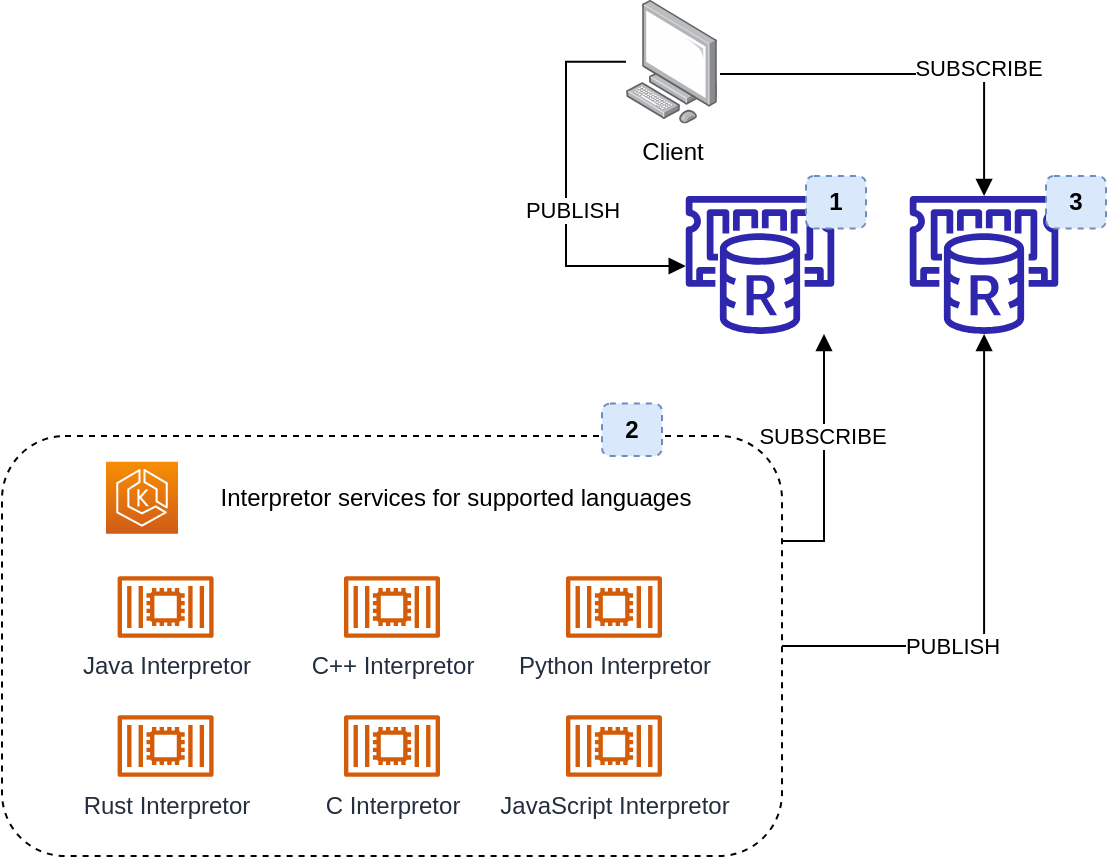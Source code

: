 <mxfile version="15.7.1" type="github">
  <diagram id="CxVSHzd_doAoFEGoSuhs" name="Page-1">
    <mxGraphModel dx="1063" dy="623" grid="1" gridSize="10" guides="1" tooltips="1" connect="1" arrows="1" fold="1" page="1" pageScale="1" pageWidth="827" pageHeight="1169" math="0" shadow="0">
      <root>
        <mxCell id="0" />
        <mxCell id="1" parent="0" />
        <mxCell id="c8ZKSFQab_wwVtqAm06O-29" style="edgeStyle=orthogonalEdgeStyle;rounded=0;orthogonalLoop=1;jettySize=auto;html=1;endArrow=block;endFill=1;exitX=1;exitY=0.25;exitDx=0;exitDy=0;" edge="1" parent="1" source="c8ZKSFQab_wwVtqAm06O-26" target="c8ZKSFQab_wwVtqAm06O-35">
          <mxGeometry relative="1" as="geometry">
            <mxPoint x="449.2" y="440" as="targetPoint" />
            <Array as="points">
              <mxPoint x="449" y="363" />
              <mxPoint x="449" y="225" />
            </Array>
          </mxGeometry>
        </mxCell>
        <mxCell id="c8ZKSFQab_wwVtqAm06O-30" value="SUBSCRIBE" style="edgeLabel;html=1;align=center;verticalAlign=middle;resizable=0;points=[];" vertex="1" connectable="0" parent="c8ZKSFQab_wwVtqAm06O-29">
          <mxGeometry x="0.182" y="1" relative="1" as="geometry">
            <mxPoint as="offset" />
          </mxGeometry>
        </mxCell>
        <mxCell id="c8ZKSFQab_wwVtqAm06O-32" style="edgeStyle=orthogonalEdgeStyle;rounded=0;orthogonalLoop=1;jettySize=auto;html=1;endArrow=block;endFill=1;exitX=1;exitY=0.5;exitDx=0;exitDy=0;" edge="1" parent="1" source="c8ZKSFQab_wwVtqAm06O-26" target="c8ZKSFQab_wwVtqAm06O-36">
          <mxGeometry relative="1" as="geometry">
            <mxPoint x="575" y="470" as="targetPoint" />
          </mxGeometry>
        </mxCell>
        <mxCell id="c8ZKSFQab_wwVtqAm06O-33" value="PUBLISH" style="edgeLabel;html=1;align=center;verticalAlign=middle;resizable=0;points=[];" vertex="1" connectable="0" parent="c8ZKSFQab_wwVtqAm06O-32">
          <mxGeometry x="-0.444" y="3" relative="1" as="geometry">
            <mxPoint x="13" y="3" as="offset" />
          </mxGeometry>
        </mxCell>
        <mxCell id="c8ZKSFQab_wwVtqAm06O-26" value="" style="rounded=1;whiteSpace=wrap;html=1;dashed=1;" vertex="1" parent="1">
          <mxGeometry x="38" y="310" width="390" height="210" as="geometry" />
        </mxCell>
        <mxCell id="c8ZKSFQab_wwVtqAm06O-37" style="edgeStyle=orthogonalEdgeStyle;rounded=0;orthogonalLoop=1;jettySize=auto;html=1;endArrow=block;endFill=1;exitX=1.031;exitY=0.599;exitDx=0;exitDy=0;exitPerimeter=0;" edge="1" parent="1" source="c8ZKSFQab_wwVtqAm06O-46" target="c8ZKSFQab_wwVtqAm06O-36">
          <mxGeometry relative="1" as="geometry">
            <mxPoint x="440" y="120" as="sourcePoint" />
          </mxGeometry>
        </mxCell>
        <mxCell id="c8ZKSFQab_wwVtqAm06O-45" value="SUBSCRIBE" style="edgeLabel;html=1;align=center;verticalAlign=middle;resizable=0;points=[];" vertex="1" connectable="0" parent="c8ZKSFQab_wwVtqAm06O-37">
          <mxGeometry x="0.337" y="3" relative="1" as="geometry">
            <mxPoint as="offset" />
          </mxGeometry>
        </mxCell>
        <mxCell id="c8ZKSFQab_wwVtqAm06O-23" value="Interpretor services for supported languages" style="text;html=1;strokeColor=none;fillColor=none;align=center;verticalAlign=middle;whiteSpace=wrap;rounded=0;" vertex="1" parent="1">
          <mxGeometry x="120" y="325.9" width="290" height="30" as="geometry" />
        </mxCell>
        <mxCell id="c8ZKSFQab_wwVtqAm06O-35" value="" style="sketch=0;outlineConnect=0;fontColor=#232F3E;gradientColor=none;fillColor=#2E27AD;strokeColor=none;dashed=0;verticalLabelPosition=bottom;verticalAlign=top;align=center;html=1;fontSize=12;fontStyle=0;aspect=fixed;pointerEvents=1;shape=mxgraph.aws4.elasticache_for_redis;" vertex="1" parent="1">
          <mxGeometry x="378" y="190" width="78" height="69" as="geometry" />
        </mxCell>
        <mxCell id="c8ZKSFQab_wwVtqAm06O-36" value="" style="sketch=0;outlineConnect=0;fontColor=#232F3E;gradientColor=none;fillColor=#2E27AD;strokeColor=none;dashed=0;verticalLabelPosition=bottom;verticalAlign=top;align=center;html=1;fontSize=12;fontStyle=0;aspect=fixed;pointerEvents=1;shape=mxgraph.aws4.elasticache_for_redis;" vertex="1" parent="1">
          <mxGeometry x="490" y="190" width="78" height="69" as="geometry" />
        </mxCell>
        <mxCell id="c8ZKSFQab_wwVtqAm06O-49" style="edgeStyle=orthogonalEdgeStyle;rounded=0;orthogonalLoop=1;jettySize=auto;html=1;endArrow=block;endFill=1;" edge="1" parent="1" source="c8ZKSFQab_wwVtqAm06O-46" target="c8ZKSFQab_wwVtqAm06O-35">
          <mxGeometry relative="1" as="geometry">
            <Array as="points">
              <mxPoint x="320" y="123" />
              <mxPoint x="320" y="225" />
            </Array>
          </mxGeometry>
        </mxCell>
        <mxCell id="c8ZKSFQab_wwVtqAm06O-50" value="PUBLISH" style="edgeLabel;html=1;align=center;verticalAlign=middle;resizable=0;points=[];" vertex="1" connectable="0" parent="c8ZKSFQab_wwVtqAm06O-49">
          <mxGeometry x="0.084" y="3" relative="1" as="geometry">
            <mxPoint as="offset" />
          </mxGeometry>
        </mxCell>
        <mxCell id="c8ZKSFQab_wwVtqAm06O-46" value="Client" style="points=[];aspect=fixed;html=1;align=center;shadow=0;dashed=0;image;image=img/lib/allied_telesis/computer_and_terminals/Personal_Computer.svg;" vertex="1" parent="1">
          <mxGeometry x="350" y="92" width="45.6" height="61.8" as="geometry" />
        </mxCell>
        <mxCell id="c8ZKSFQab_wwVtqAm06O-51" value="&lt;b&gt;1&lt;/b&gt;" style="rounded=1;whiteSpace=wrap;html=1;dashed=1;fillColor=#dae8fc;strokeColor=#6c8ebf;" vertex="1" parent="1">
          <mxGeometry x="440" y="180" width="30" height="26.2" as="geometry" />
        </mxCell>
        <mxCell id="c8ZKSFQab_wwVtqAm06O-52" value="&lt;b&gt;2&lt;/b&gt;" style="rounded=1;whiteSpace=wrap;html=1;dashed=1;fillColor=#dae8fc;strokeColor=#6c8ebf;" vertex="1" parent="1">
          <mxGeometry x="338" y="293.8" width="30" height="26.2" as="geometry" />
        </mxCell>
        <mxCell id="c8ZKSFQab_wwVtqAm06O-53" value="&lt;b&gt;3&lt;/b&gt;" style="rounded=1;whiteSpace=wrap;html=1;dashed=1;fillColor=#dae8fc;strokeColor=#6c8ebf;" vertex="1" parent="1">
          <mxGeometry x="560" y="180" width="30" height="26.2" as="geometry" />
        </mxCell>
        <mxCell id="c8ZKSFQab_wwVtqAm06O-55" value="" style="sketch=0;points=[[0,0,0],[0.25,0,0],[0.5,0,0],[0.75,0,0],[1,0,0],[0,1,0],[0.25,1,0],[0.5,1,0],[0.75,1,0],[1,1,0],[0,0.25,0],[0,0.5,0],[0,0.75,0],[1,0.25,0],[1,0.5,0],[1,0.75,0]];outlineConnect=0;fontColor=#232F3E;gradientColor=#F78E04;gradientDirection=north;fillColor=#D05C17;strokeColor=#ffffff;dashed=0;verticalLabelPosition=bottom;verticalAlign=top;align=center;html=1;fontSize=12;fontStyle=0;aspect=fixed;shape=mxgraph.aws4.resourceIcon;resIcon=mxgraph.aws4.eks;" vertex="1" parent="1">
          <mxGeometry x="90" y="322.9" width="36" height="36" as="geometry" />
        </mxCell>
        <mxCell id="c8ZKSFQab_wwVtqAm06O-56" value="Java Interpretor" style="sketch=0;outlineConnect=0;fontColor=#232F3E;gradientColor=none;fillColor=#D45B07;strokeColor=none;dashed=0;verticalLabelPosition=bottom;verticalAlign=top;align=center;html=1;fontSize=12;fontStyle=0;aspect=fixed;pointerEvents=1;shape=mxgraph.aws4.container_2;" vertex="1" parent="1">
          <mxGeometry x="95.8" y="380" width="48" height="31" as="geometry" />
        </mxCell>
        <mxCell id="c8ZKSFQab_wwVtqAm06O-57" value="C++ Interpretor" style="sketch=0;outlineConnect=0;fontColor=#232F3E;gradientColor=none;fillColor=#D45B07;strokeColor=none;dashed=0;verticalLabelPosition=bottom;verticalAlign=top;align=center;html=1;fontSize=12;fontStyle=0;aspect=fixed;pointerEvents=1;shape=mxgraph.aws4.container_2;" vertex="1" parent="1">
          <mxGeometry x="209" y="380" width="48" height="31" as="geometry" />
        </mxCell>
        <mxCell id="c8ZKSFQab_wwVtqAm06O-58" value="C Interpretor" style="sketch=0;outlineConnect=0;fontColor=#232F3E;gradientColor=none;fillColor=#D45B07;strokeColor=none;dashed=0;verticalLabelPosition=bottom;verticalAlign=top;align=center;html=1;fontSize=12;fontStyle=0;aspect=fixed;pointerEvents=1;shape=mxgraph.aws4.container_2;" vertex="1" parent="1">
          <mxGeometry x="209" y="449.5" width="48" height="31" as="geometry" />
        </mxCell>
        <mxCell id="c8ZKSFQab_wwVtqAm06O-59" value="Rust Interpretor" style="sketch=0;outlineConnect=0;fontColor=#232F3E;gradientColor=none;fillColor=#D45B07;strokeColor=none;dashed=0;verticalLabelPosition=bottom;verticalAlign=top;align=center;html=1;fontSize=12;fontStyle=0;aspect=fixed;pointerEvents=1;shape=mxgraph.aws4.container_2;" vertex="1" parent="1">
          <mxGeometry x="95.8" y="449.5" width="48" height="31" as="geometry" />
        </mxCell>
        <mxCell id="c8ZKSFQab_wwVtqAm06O-60" value="Python Interpretor" style="sketch=0;outlineConnect=0;fontColor=#232F3E;gradientColor=none;fillColor=#D45B07;strokeColor=none;dashed=0;verticalLabelPosition=bottom;verticalAlign=top;align=center;html=1;fontSize=12;fontStyle=0;aspect=fixed;pointerEvents=1;shape=mxgraph.aws4.container_2;" vertex="1" parent="1">
          <mxGeometry x="320" y="380" width="48" height="31" as="geometry" />
        </mxCell>
        <mxCell id="c8ZKSFQab_wwVtqAm06O-61" value="JavaScript Interpretor" style="sketch=0;outlineConnect=0;fontColor=#232F3E;gradientColor=none;fillColor=#D45B07;strokeColor=none;dashed=0;verticalLabelPosition=bottom;verticalAlign=top;align=center;html=1;fontSize=12;fontStyle=0;aspect=fixed;pointerEvents=1;shape=mxgraph.aws4.container_2;" vertex="1" parent="1">
          <mxGeometry x="320" y="449.5" width="48" height="31" as="geometry" />
        </mxCell>
      </root>
    </mxGraphModel>
  </diagram>
</mxfile>
